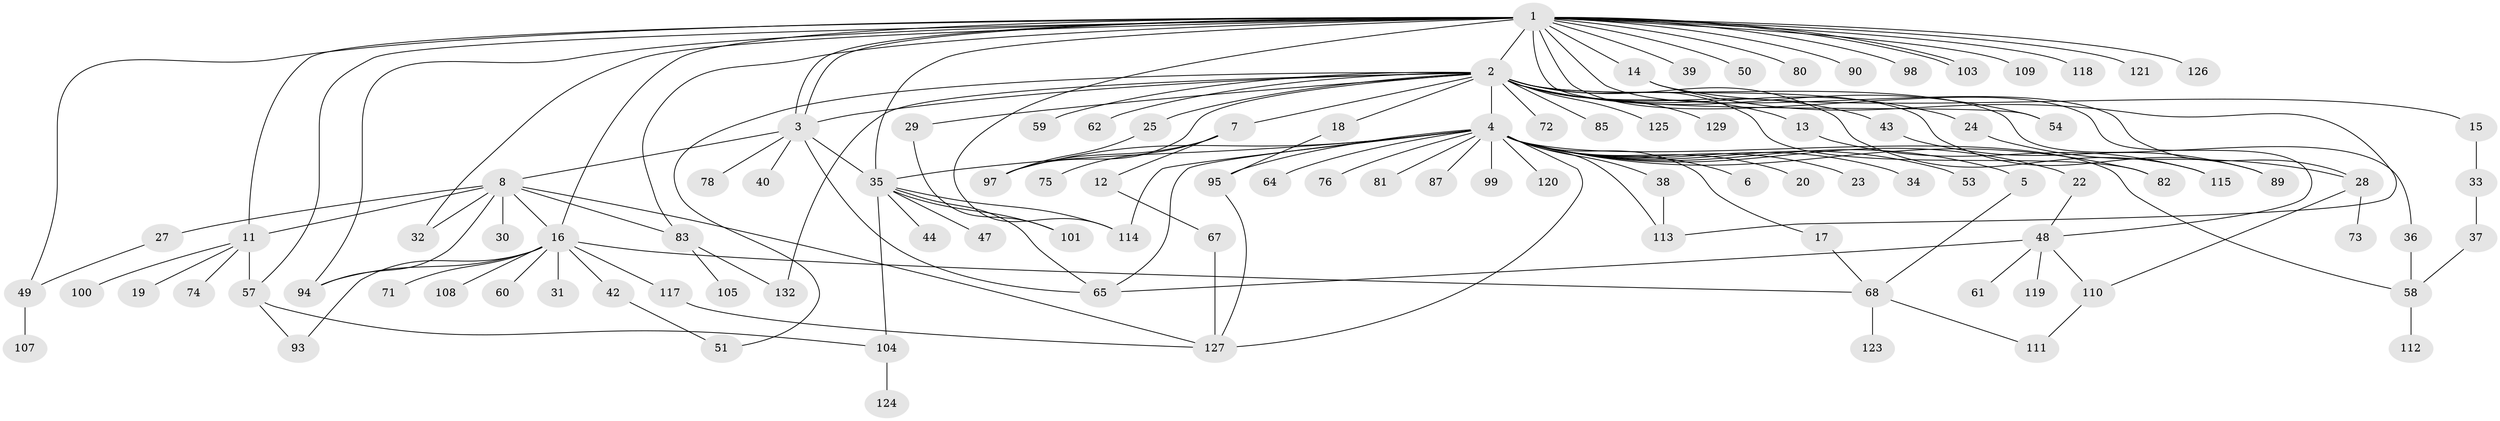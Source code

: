 // original degree distribution, {22: 0.007575757575757576, 21: 0.007575757575757576, 9: 0.007575757575757576, 27: 0.007575757575757576, 2: 0.23484848484848486, 1: 0.4621212121212121, 4: 0.06818181818181818, 10: 0.015151515151515152, 5: 0.030303030303030304, 3: 0.13636363636363635, 8: 0.007575757575757576, 11: 0.015151515151515152}
// Generated by graph-tools (version 1.1) at 2025/11/02/27/25 16:11:14]
// undirected, 103 vertices, 147 edges
graph export_dot {
graph [start="1"]
  node [color=gray90,style=filled];
  1 [super="+46"];
  2 [super="+9"];
  3 [super="+84"];
  4 [super="+21"];
  5 [super="+10"];
  6;
  7;
  8 [super="+41"];
  11 [super="+79"];
  12;
  13;
  14;
  15 [super="+86"];
  16 [super="+130"];
  17;
  18;
  19;
  20;
  22 [super="+26"];
  23;
  24;
  25;
  27 [super="+91"];
  28 [super="+88"];
  29 [super="+70"];
  30;
  31;
  32;
  33 [super="+45"];
  34;
  35 [super="+128"];
  36;
  37 [super="+77"];
  38;
  39;
  40;
  42 [super="+63"];
  43 [super="+55"];
  44;
  47;
  48 [super="+52"];
  49 [super="+56"];
  50;
  51 [super="+66"];
  53;
  54;
  57 [super="+92"];
  58 [super="+69"];
  59;
  60;
  61;
  62;
  64;
  65;
  67 [super="+122"];
  68 [super="+102"];
  71;
  72;
  73;
  74;
  75;
  76;
  78;
  80;
  81;
  82;
  83 [super="+106"];
  85;
  87;
  89;
  90;
  93 [super="+116"];
  94;
  95 [super="+96"];
  97;
  98;
  99;
  100;
  101;
  103;
  104;
  105;
  107;
  108;
  109;
  110;
  111;
  112;
  113;
  114;
  115;
  117;
  118 [super="+131"];
  119;
  120;
  121;
  123;
  124;
  125;
  126;
  127;
  129;
  132;
  1 -- 2;
  1 -- 3;
  1 -- 3;
  1 -- 11 [weight=2];
  1 -- 14;
  1 -- 16;
  1 -- 28;
  1 -- 39;
  1 -- 48;
  1 -- 49 [weight=2];
  1 -- 50;
  1 -- 54;
  1 -- 80;
  1 -- 90;
  1 -- 94;
  1 -- 103;
  1 -- 103;
  1 -- 109;
  1 -- 126;
  1 -- 32;
  1 -- 98;
  1 -- 35;
  1 -- 114;
  1 -- 83;
  1 -- 118;
  1 -- 121;
  1 -- 57;
  2 -- 3;
  2 -- 4;
  2 -- 7;
  2 -- 13;
  2 -- 18;
  2 -- 24;
  2 -- 25;
  2 -- 29;
  2 -- 43;
  2 -- 51;
  2 -- 62;
  2 -- 72;
  2 -- 82;
  2 -- 85;
  2 -- 89;
  2 -- 97;
  2 -- 115;
  2 -- 125;
  2 -- 129;
  2 -- 132;
  2 -- 36;
  2 -- 54;
  2 -- 59;
  3 -- 8;
  3 -- 35;
  3 -- 40;
  3 -- 65;
  3 -- 78;
  4 -- 5 [weight=2];
  4 -- 6;
  4 -- 17;
  4 -- 20;
  4 -- 22;
  4 -- 23;
  4 -- 34;
  4 -- 35;
  4 -- 38;
  4 -- 53;
  4 -- 58;
  4 -- 64;
  4 -- 65;
  4 -- 76;
  4 -- 81;
  4 -- 82;
  4 -- 87;
  4 -- 97;
  4 -- 99;
  4 -- 113;
  4 -- 114;
  4 -- 120;
  4 -- 127;
  4 -- 95;
  5 -- 68;
  7 -- 12;
  7 -- 75;
  7 -- 97;
  8 -- 11;
  8 -- 16;
  8 -- 27;
  8 -- 30;
  8 -- 32;
  8 -- 83;
  8 -- 94;
  8 -- 127;
  11 -- 19;
  11 -- 57;
  11 -- 74;
  11 -- 100;
  12 -- 67;
  13 -- 115;
  14 -- 15;
  14 -- 113;
  15 -- 33;
  16 -- 31;
  16 -- 42;
  16 -- 60;
  16 -- 71;
  16 -- 93;
  16 -- 94;
  16 -- 108;
  16 -- 117;
  16 -- 68;
  17 -- 68;
  18 -- 95;
  22 -- 48;
  24 -- 28;
  25 -- 97;
  27 -- 49;
  28 -- 73;
  28 -- 110;
  29 -- 101;
  33 -- 37 [weight=2];
  35 -- 44;
  35 -- 47;
  35 -- 65;
  35 -- 101;
  35 -- 104;
  35 -- 114;
  36 -- 58;
  37 -- 58;
  38 -- 113;
  42 -- 51;
  43 -- 89;
  48 -- 61;
  48 -- 65;
  48 -- 119;
  48 -- 110;
  49 -- 107;
  57 -- 93;
  57 -- 104;
  58 -- 112;
  67 -- 127;
  68 -- 123;
  68 -- 111;
  83 -- 105;
  83 -- 132;
  95 -- 127;
  104 -- 124;
  110 -- 111;
  117 -- 127;
}
